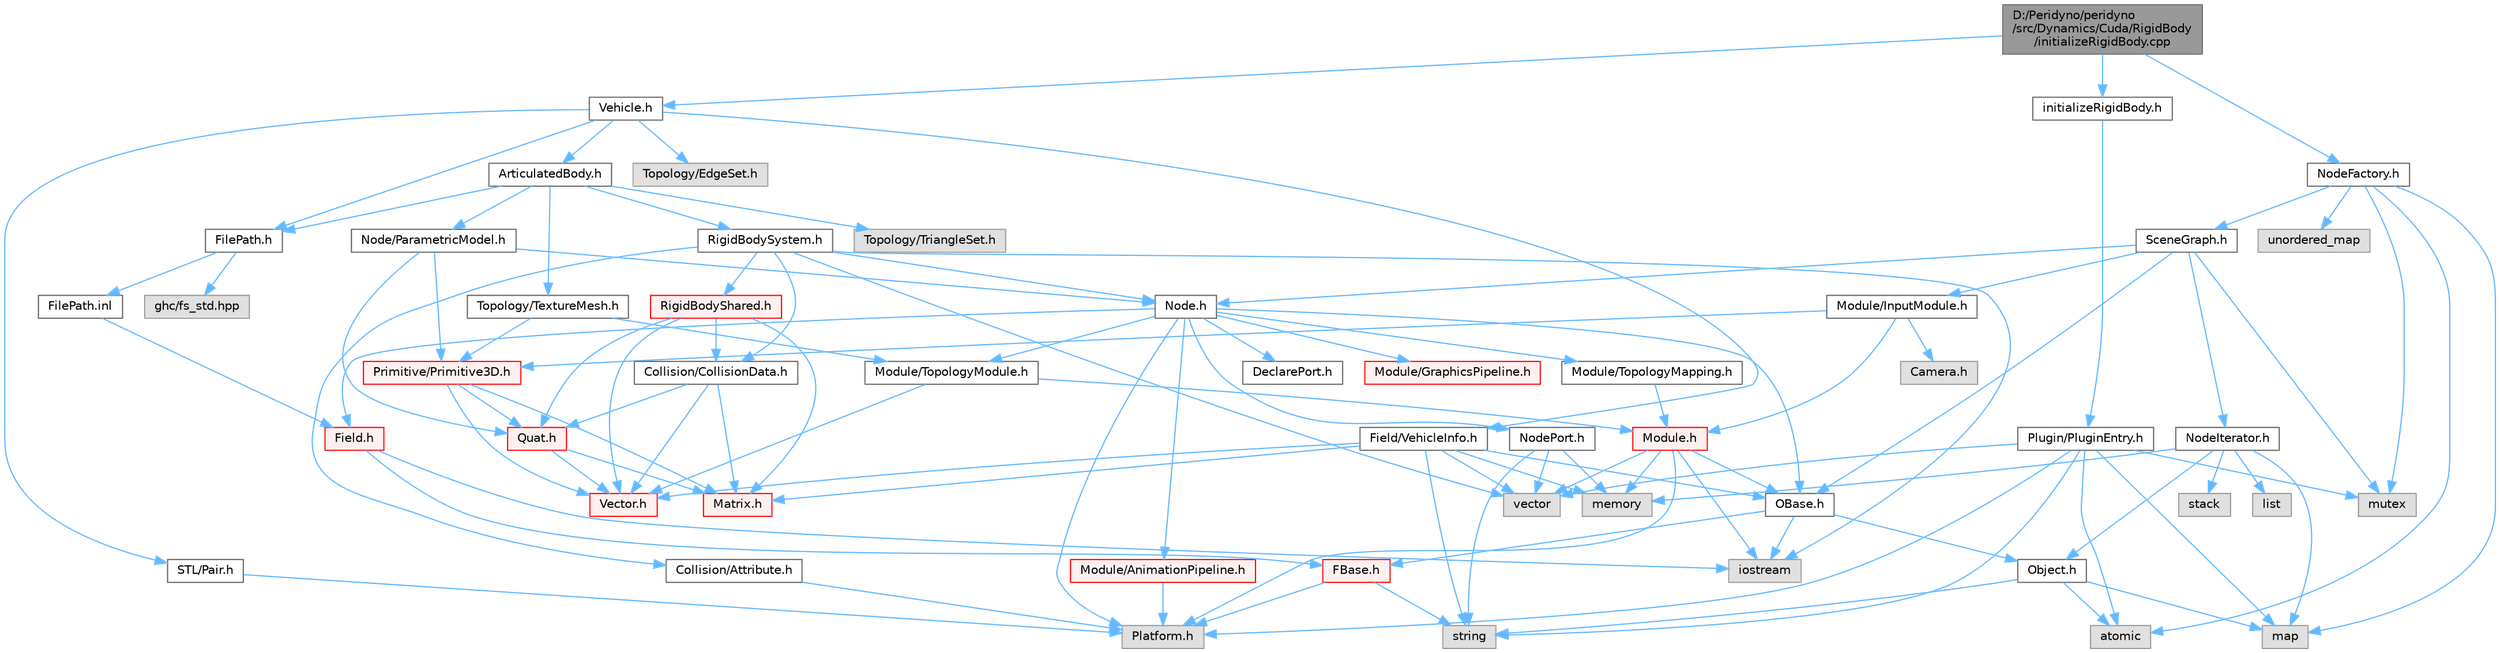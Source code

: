 digraph "D:/Peridyno/peridyno/src/Dynamics/Cuda/RigidBody/initializeRigidBody.cpp"
{
 // LATEX_PDF_SIZE
  bgcolor="transparent";
  edge [fontname=Helvetica,fontsize=10,labelfontname=Helvetica,labelfontsize=10];
  node [fontname=Helvetica,fontsize=10,shape=box,height=0.2,width=0.4];
  Node1 [id="Node000001",label="D:/Peridyno/peridyno\l/src/Dynamics/Cuda/RigidBody\l/initializeRigidBody.cpp",height=0.2,width=0.4,color="gray40", fillcolor="grey60", style="filled", fontcolor="black",tooltip=" "];
  Node1 -> Node2 [id="edge1_Node000001_Node000002",color="steelblue1",style="solid",tooltip=" "];
  Node2 [id="Node000002",label="initializeRigidBody.h",height=0.2,width=0.4,color="grey40", fillcolor="white", style="filled",URL="$initialize_rigid_body_8h.html",tooltip=" "];
  Node2 -> Node3 [id="edge2_Node000002_Node000003",color="steelblue1",style="solid",tooltip=" "];
  Node3 [id="Node000003",label="Plugin/PluginEntry.h",height=0.2,width=0.4,color="grey40", fillcolor="white", style="filled",URL="$_plugin_entry_8h.html",tooltip=" "];
  Node3 -> Node4 [id="edge3_Node000003_Node000004",color="steelblue1",style="solid",tooltip=" "];
  Node4 [id="Node000004",label="string",height=0.2,width=0.4,color="grey60", fillcolor="#E0E0E0", style="filled",tooltip=" "];
  Node3 -> Node5 [id="edge4_Node000003_Node000005",color="steelblue1",style="solid",tooltip=" "];
  Node5 [id="Node000005",label="map",height=0.2,width=0.4,color="grey60", fillcolor="#E0E0E0", style="filled",tooltip=" "];
  Node3 -> Node6 [id="edge5_Node000003_Node000006",color="steelblue1",style="solid",tooltip=" "];
  Node6 [id="Node000006",label="vector",height=0.2,width=0.4,color="grey60", fillcolor="#E0E0E0", style="filled",tooltip=" "];
  Node3 -> Node7 [id="edge6_Node000003_Node000007",color="steelblue1",style="solid",tooltip=" "];
  Node7 [id="Node000007",label="atomic",height=0.2,width=0.4,color="grey60", fillcolor="#E0E0E0", style="filled",tooltip=" "];
  Node3 -> Node8 [id="edge7_Node000003_Node000008",color="steelblue1",style="solid",tooltip=" "];
  Node8 [id="Node000008",label="mutex",height=0.2,width=0.4,color="grey60", fillcolor="#E0E0E0", style="filled",tooltip=" "];
  Node3 -> Node9 [id="edge8_Node000003_Node000009",color="steelblue1",style="solid",tooltip=" "];
  Node9 [id="Node000009",label="Platform.h",height=0.2,width=0.4,color="grey60", fillcolor="#E0E0E0", style="filled",tooltip=" "];
  Node1 -> Node10 [id="edge9_Node000001_Node000010",color="steelblue1",style="solid",tooltip=" "];
  Node10 [id="Node000010",label="NodeFactory.h",height=0.2,width=0.4,color="grey40", fillcolor="white", style="filled",URL="$_node_factory_8h.html",tooltip=" "];
  Node10 -> Node7 [id="edge10_Node000010_Node000007",color="steelblue1",style="solid",tooltip=" "];
  Node10 -> Node8 [id="edge11_Node000010_Node000008",color="steelblue1",style="solid",tooltip=" "];
  Node10 -> Node5 [id="edge12_Node000010_Node000005",color="steelblue1",style="solid",tooltip=" "];
  Node10 -> Node11 [id="edge13_Node000010_Node000011",color="steelblue1",style="solid",tooltip=" "];
  Node11 [id="Node000011",label="unordered_map",height=0.2,width=0.4,color="grey60", fillcolor="#E0E0E0", style="filled",tooltip=" "];
  Node10 -> Node12 [id="edge14_Node000010_Node000012",color="steelblue1",style="solid",tooltip=" "];
  Node12 [id="Node000012",label="SceneGraph.h",height=0.2,width=0.4,color="grey40", fillcolor="white", style="filled",URL="$_scene_graph_8h.html",tooltip=" "];
  Node12 -> Node13 [id="edge15_Node000012_Node000013",color="steelblue1",style="solid",tooltip=" "];
  Node13 [id="Node000013",label="OBase.h",height=0.2,width=0.4,color="grey40", fillcolor="white", style="filled",URL="$_o_base_8h.html",tooltip=" "];
  Node13 -> Node14 [id="edge16_Node000013_Node000014",color="steelblue1",style="solid",tooltip=" "];
  Node14 [id="Node000014",label="iostream",height=0.2,width=0.4,color="grey60", fillcolor="#E0E0E0", style="filled",tooltip=" "];
  Node13 -> Node15 [id="edge17_Node000013_Node000015",color="steelblue1",style="solid",tooltip=" "];
  Node15 [id="Node000015",label="FBase.h",height=0.2,width=0.4,color="red", fillcolor="#FFF0F0", style="filled",URL="$_f_base_8h.html",tooltip=" "];
  Node15 -> Node9 [id="edge18_Node000015_Node000009",color="steelblue1",style="solid",tooltip=" "];
  Node15 -> Node4 [id="edge19_Node000015_Node000004",color="steelblue1",style="solid",tooltip=" "];
  Node13 -> Node20 [id="edge20_Node000013_Node000020",color="steelblue1",style="solid",tooltip=" "];
  Node20 [id="Node000020",label="Object.h",height=0.2,width=0.4,color="grey40", fillcolor="white", style="filled",URL="$_object_8h.html",tooltip=" "];
  Node20 -> Node4 [id="edge21_Node000020_Node000004",color="steelblue1",style="solid",tooltip=" "];
  Node20 -> Node7 [id="edge22_Node000020_Node000007",color="steelblue1",style="solid",tooltip=" "];
  Node20 -> Node5 [id="edge23_Node000020_Node000005",color="steelblue1",style="solid",tooltip=" "];
  Node12 -> Node21 [id="edge24_Node000012_Node000021",color="steelblue1",style="solid",tooltip=" "];
  Node21 [id="Node000021",label="Node.h",height=0.2,width=0.4,color="grey40", fillcolor="white", style="filled",URL="$_node_8h.html",tooltip=" "];
  Node21 -> Node13 [id="edge25_Node000021_Node000013",color="steelblue1",style="solid",tooltip=" "];
  Node21 -> Node22 [id="edge26_Node000021_Node000022",color="steelblue1",style="solid",tooltip=" "];
  Node22 [id="Node000022",label="Field.h",height=0.2,width=0.4,color="red", fillcolor="#FFF0F0", style="filled",URL="$_field_8h.html",tooltip=" "];
  Node22 -> Node14 [id="edge27_Node000022_Node000014",color="steelblue1",style="solid",tooltip=" "];
  Node22 -> Node15 [id="edge28_Node000022_Node000015",color="steelblue1",style="solid",tooltip=" "];
  Node21 -> Node9 [id="edge29_Node000021_Node000009",color="steelblue1",style="solid",tooltip=" "];
  Node21 -> Node74 [id="edge30_Node000021_Node000074",color="steelblue1",style="solid",tooltip=" "];
  Node74 [id="Node000074",label="DeclarePort.h",height=0.2,width=0.4,color="grey40", fillcolor="white", style="filled",URL="$_declare_port_8h.html",tooltip=" "];
  Node21 -> Node75 [id="edge31_Node000021_Node000075",color="steelblue1",style="solid",tooltip=" "];
  Node75 [id="Node000075",label="NodePort.h",height=0.2,width=0.4,color="grey40", fillcolor="white", style="filled",URL="$_node_port_8h.html",tooltip=" "];
  Node75 -> Node4 [id="edge32_Node000075_Node000004",color="steelblue1",style="solid",tooltip=" "];
  Node75 -> Node6 [id="edge33_Node000075_Node000006",color="steelblue1",style="solid",tooltip=" "];
  Node75 -> Node28 [id="edge34_Node000075_Node000028",color="steelblue1",style="solid",tooltip=" "];
  Node28 [id="Node000028",label="memory",height=0.2,width=0.4,color="grey60", fillcolor="#E0E0E0", style="filled",tooltip=" "];
  Node21 -> Node76 [id="edge35_Node000021_Node000076",color="steelblue1",style="solid",tooltip=" "];
  Node76 [id="Node000076",label="Module/TopologyModule.h",height=0.2,width=0.4,color="grey40", fillcolor="white", style="filled",URL="$_topology_module_8h.html",tooltip=" "];
  Node76 -> Node37 [id="edge36_Node000076_Node000037",color="steelblue1",style="solid",tooltip=" "];
  Node37 [id="Node000037",label="Vector.h",height=0.2,width=0.4,color="red", fillcolor="#FFF0F0", style="filled",URL="$_vector_8h.html",tooltip=" "];
  Node76 -> Node77 [id="edge37_Node000076_Node000077",color="steelblue1",style="solid",tooltip=" "];
  Node77 [id="Node000077",label="Module.h",height=0.2,width=0.4,color="red", fillcolor="#FFF0F0", style="filled",URL="$_module_8h.html",tooltip=" "];
  Node77 -> Node9 [id="edge38_Node000077_Node000009",color="steelblue1",style="solid",tooltip=" "];
  Node77 -> Node28 [id="edge39_Node000077_Node000028",color="steelblue1",style="solid",tooltip=" "];
  Node77 -> Node6 [id="edge40_Node000077_Node000006",color="steelblue1",style="solid",tooltip=" "];
  Node77 -> Node14 [id="edge41_Node000077_Node000014",color="steelblue1",style="solid",tooltip=" "];
  Node77 -> Node13 [id="edge42_Node000077_Node000013",color="steelblue1",style="solid",tooltip=" "];
  Node21 -> Node96 [id="edge43_Node000021_Node000096",color="steelblue1",style="solid",tooltip=" "];
  Node96 [id="Node000096",label="Module/TopologyMapping.h",height=0.2,width=0.4,color="grey40", fillcolor="white", style="filled",URL="$_topology_mapping_8h.html",tooltip=" "];
  Node96 -> Node77 [id="edge44_Node000096_Node000077",color="steelblue1",style="solid",tooltip=" "];
  Node21 -> Node97 [id="edge45_Node000021_Node000097",color="steelblue1",style="solid",tooltip=" "];
  Node97 [id="Node000097",label="Module/AnimationPipeline.h",height=0.2,width=0.4,color="red", fillcolor="#FFF0F0", style="filled",URL="$_animation_pipeline_8h.html",tooltip=" "];
  Node97 -> Node9 [id="edge46_Node000097_Node000009",color="steelblue1",style="solid",tooltip=" "];
  Node21 -> Node99 [id="edge47_Node000021_Node000099",color="steelblue1",style="solid",tooltip=" "];
  Node99 [id="Node000099",label="Module/GraphicsPipeline.h",height=0.2,width=0.4,color="red", fillcolor="#FFF0F0", style="filled",URL="$_graphics_pipeline_8h.html",tooltip=" "];
  Node12 -> Node100 [id="edge48_Node000012_Node000100",color="steelblue1",style="solid",tooltip=" "];
  Node100 [id="Node000100",label="NodeIterator.h",height=0.2,width=0.4,color="grey40", fillcolor="white", style="filled",URL="$_node_iterator_8h.html",tooltip=" "];
  Node100 -> Node101 [id="edge49_Node000100_Node000101",color="steelblue1",style="solid",tooltip=" "];
  Node101 [id="Node000101",label="stack",height=0.2,width=0.4,color="grey60", fillcolor="#E0E0E0", style="filled",tooltip=" "];
  Node100 -> Node102 [id="edge50_Node000100_Node000102",color="steelblue1",style="solid",tooltip=" "];
  Node102 [id="Node000102",label="list",height=0.2,width=0.4,color="grey60", fillcolor="#E0E0E0", style="filled",tooltip=" "];
  Node100 -> Node5 [id="edge51_Node000100_Node000005",color="steelblue1",style="solid",tooltip=" "];
  Node100 -> Node28 [id="edge52_Node000100_Node000028",color="steelblue1",style="solid",tooltip=" "];
  Node100 -> Node20 [id="edge53_Node000100_Node000020",color="steelblue1",style="solid",tooltip=" "];
  Node12 -> Node103 [id="edge54_Node000012_Node000103",color="steelblue1",style="solid",tooltip=" "];
  Node103 [id="Node000103",label="Module/InputModule.h",height=0.2,width=0.4,color="grey40", fillcolor="white", style="filled",URL="$_input_module_8h.html",tooltip=" "];
  Node103 -> Node77 [id="edge55_Node000103_Node000077",color="steelblue1",style="solid",tooltip=" "];
  Node103 -> Node104 [id="edge56_Node000103_Node000104",color="steelblue1",style="solid",tooltip=" "];
  Node104 [id="Node000104",label="Camera.h",height=0.2,width=0.4,color="grey60", fillcolor="#E0E0E0", style="filled",tooltip=" "];
  Node103 -> Node105 [id="edge57_Node000103_Node000105",color="steelblue1",style="solid",tooltip=" "];
  Node105 [id="Node000105",label="Primitive/Primitive3D.h",height=0.2,width=0.4,color="red", fillcolor="#FFF0F0", style="filled",URL="$_primitive3_d_8h.html",tooltip=" "];
  Node105 -> Node37 [id="edge58_Node000105_Node000037",color="steelblue1",style="solid",tooltip=" "];
  Node105 -> Node55 [id="edge59_Node000105_Node000055",color="steelblue1",style="solid",tooltip=" "];
  Node55 [id="Node000055",label="Matrix.h",height=0.2,width=0.4,color="red", fillcolor="#FFF0F0", style="filled",URL="$_matrix_8h.html",tooltip=" "];
  Node105 -> Node68 [id="edge60_Node000105_Node000068",color="steelblue1",style="solid",tooltip=" "];
  Node68 [id="Node000068",label="Quat.h",height=0.2,width=0.4,color="red", fillcolor="#FFF0F0", style="filled",URL="$_quat_8h.html",tooltip="Implementation of quaternion."];
  Node68 -> Node37 [id="edge61_Node000068_Node000037",color="steelblue1",style="solid",tooltip=" "];
  Node68 -> Node55 [id="edge62_Node000068_Node000055",color="steelblue1",style="solid",tooltip=" "];
  Node12 -> Node8 [id="edge63_Node000012_Node000008",color="steelblue1",style="solid",tooltip=" "];
  Node1 -> Node109 [id="edge64_Node000001_Node000109",color="steelblue1",style="solid",tooltip=" "];
  Node109 [id="Node000109",label="Vehicle.h",height=0.2,width=0.4,color="grey40", fillcolor="white", style="filled",URL="$_vehicle_8h.html",tooltip=" "];
  Node109 -> Node110 [id="edge65_Node000109_Node000110",color="steelblue1",style="solid",tooltip=" "];
  Node110 [id="Node000110",label="ArticulatedBody.h",height=0.2,width=0.4,color="grey40", fillcolor="white", style="filled",URL="$_articulated_body_8h.html",tooltip=" "];
  Node110 -> Node111 [id="edge66_Node000110_Node000111",color="steelblue1",style="solid",tooltip=" "];
  Node111 [id="Node000111",label="RigidBodySystem.h",height=0.2,width=0.4,color="grey40", fillcolor="white", style="filled",URL="$_rigid_body_system_8h.html",tooltip=" "];
  Node111 -> Node21 [id="edge67_Node000111_Node000021",color="steelblue1",style="solid",tooltip=" "];
  Node111 -> Node112 [id="edge68_Node000111_Node000112",color="steelblue1",style="solid",tooltip=" "];
  Node112 [id="Node000112",label="RigidBodyShared.h",height=0.2,width=0.4,color="red", fillcolor="#FFF0F0", style="filled",URL="$_rigid_body_shared_8h.html",tooltip=" "];
  Node112 -> Node37 [id="edge69_Node000112_Node000037",color="steelblue1",style="solid",tooltip=" "];
  Node112 -> Node55 [id="edge70_Node000112_Node000055",color="steelblue1",style="solid",tooltip=" "];
  Node112 -> Node68 [id="edge71_Node000112_Node000068",color="steelblue1",style="solid",tooltip=" "];
  Node112 -> Node113 [id="edge72_Node000112_Node000113",color="steelblue1",style="solid",tooltip=" "];
  Node113 [id="Node000113",label="Collision/CollisionData.h",height=0.2,width=0.4,color="grey40", fillcolor="white", style="filled",URL="$_collision_data_8h.html",tooltip=" "];
  Node113 -> Node37 [id="edge73_Node000113_Node000037",color="steelblue1",style="solid",tooltip=" "];
  Node113 -> Node55 [id="edge74_Node000113_Node000055",color="steelblue1",style="solid",tooltip=" "];
  Node113 -> Node68 [id="edge75_Node000113_Node000068",color="steelblue1",style="solid",tooltip=" "];
  Node111 -> Node115 [id="edge76_Node000111_Node000115",color="steelblue1",style="solid",tooltip=" "];
  Node115 [id="Node000115",label="Collision/Attribute.h",height=0.2,width=0.4,color="grey40", fillcolor="white", style="filled",URL="$_attribute_8h.html",tooltip=" "];
  Node115 -> Node9 [id="edge77_Node000115_Node000009",color="steelblue1",style="solid",tooltip=" "];
  Node111 -> Node113 [id="edge78_Node000111_Node000113",color="steelblue1",style="solid",tooltip=" "];
  Node111 -> Node6 [id="edge79_Node000111_Node000006",color="steelblue1",style="solid",tooltip=" "];
  Node111 -> Node14 [id="edge80_Node000111_Node000014",color="steelblue1",style="solid",tooltip=" "];
  Node110 -> Node116 [id="edge81_Node000110_Node000116",color="steelblue1",style="solid",tooltip=" "];
  Node116 [id="Node000116",label="Node/ParametricModel.h",height=0.2,width=0.4,color="grey40", fillcolor="white", style="filled",URL="$_parametric_model_8h.html",tooltip=" "];
  Node116 -> Node21 [id="edge82_Node000116_Node000021",color="steelblue1",style="solid",tooltip=" "];
  Node116 -> Node68 [id="edge83_Node000116_Node000068",color="steelblue1",style="solid",tooltip=" "];
  Node116 -> Node105 [id="edge84_Node000116_Node000105",color="steelblue1",style="solid",tooltip=" "];
  Node110 -> Node117 [id="edge85_Node000110_Node000117",color="steelblue1",style="solid",tooltip=" "];
  Node117 [id="Node000117",label="Topology/TriangleSet.h",height=0.2,width=0.4,color="grey60", fillcolor="#E0E0E0", style="filled",tooltip=" "];
  Node110 -> Node118 [id="edge86_Node000110_Node000118",color="steelblue1",style="solid",tooltip=" "];
  Node118 [id="Node000118",label="Topology/TextureMesh.h",height=0.2,width=0.4,color="grey40", fillcolor="white", style="filled",URL="$_texture_mesh_8h.html",tooltip=" "];
  Node118 -> Node76 [id="edge87_Node000118_Node000076",color="steelblue1",style="solid",tooltip=" "];
  Node118 -> Node105 [id="edge88_Node000118_Node000105",color="steelblue1",style="solid",tooltip=" "];
  Node110 -> Node119 [id="edge89_Node000110_Node000119",color="steelblue1",style="solid",tooltip=" "];
  Node119 [id="Node000119",label="FilePath.h",height=0.2,width=0.4,color="grey40", fillcolor="white", style="filled",URL="$_file_path_8h.html",tooltip=" "];
  Node119 -> Node120 [id="edge90_Node000119_Node000120",color="steelblue1",style="solid",tooltip=" "];
  Node120 [id="Node000120",label="ghc/fs_std.hpp",height=0.2,width=0.4,color="grey60", fillcolor="#E0E0E0", style="filled",tooltip=" "];
  Node119 -> Node121 [id="edge91_Node000119_Node000121",color="steelblue1",style="solid",tooltip=" "];
  Node121 [id="Node000121",label="FilePath.inl",height=0.2,width=0.4,color="grey40", fillcolor="white", style="filled",URL="$_file_path_8inl.html",tooltip=" "];
  Node121 -> Node22 [id="edge92_Node000121_Node000022",color="steelblue1",style="solid",tooltip=" "];
  Node109 -> Node122 [id="edge93_Node000109_Node000122",color="steelblue1",style="solid",tooltip=" "];
  Node122 [id="Node000122",label="STL/Pair.h",height=0.2,width=0.4,color="grey40", fillcolor="white", style="filled",URL="$_pair_8h.html",tooltip=" "];
  Node122 -> Node9 [id="edge94_Node000122_Node000009",color="steelblue1",style="solid",tooltip=" "];
  Node109 -> Node119 [id="edge95_Node000109_Node000119",color="steelblue1",style="solid",tooltip=" "];
  Node109 -> Node123 [id="edge96_Node000109_Node000123",color="steelblue1",style="solid",tooltip=" "];
  Node123 [id="Node000123",label="Topology/EdgeSet.h",height=0.2,width=0.4,color="grey60", fillcolor="#E0E0E0", style="filled",tooltip=" "];
  Node109 -> Node124 [id="edge97_Node000109_Node000124",color="steelblue1",style="solid",tooltip=" "];
  Node124 [id="Node000124",label="Field/VehicleInfo.h",height=0.2,width=0.4,color="grey40", fillcolor="white", style="filled",URL="$_vehicle_info_8h.html",tooltip=" "];
  Node124 -> Node6 [id="edge98_Node000124_Node000006",color="steelblue1",style="solid",tooltip=" "];
  Node124 -> Node28 [id="edge99_Node000124_Node000028",color="steelblue1",style="solid",tooltip=" "];
  Node124 -> Node4 [id="edge100_Node000124_Node000004",color="steelblue1",style="solid",tooltip=" "];
  Node124 -> Node37 [id="edge101_Node000124_Node000037",color="steelblue1",style="solid",tooltip=" "];
  Node124 -> Node55 [id="edge102_Node000124_Node000055",color="steelblue1",style="solid",tooltip=" "];
  Node124 -> Node13 [id="edge103_Node000124_Node000013",color="steelblue1",style="solid",tooltip=" "];
}
